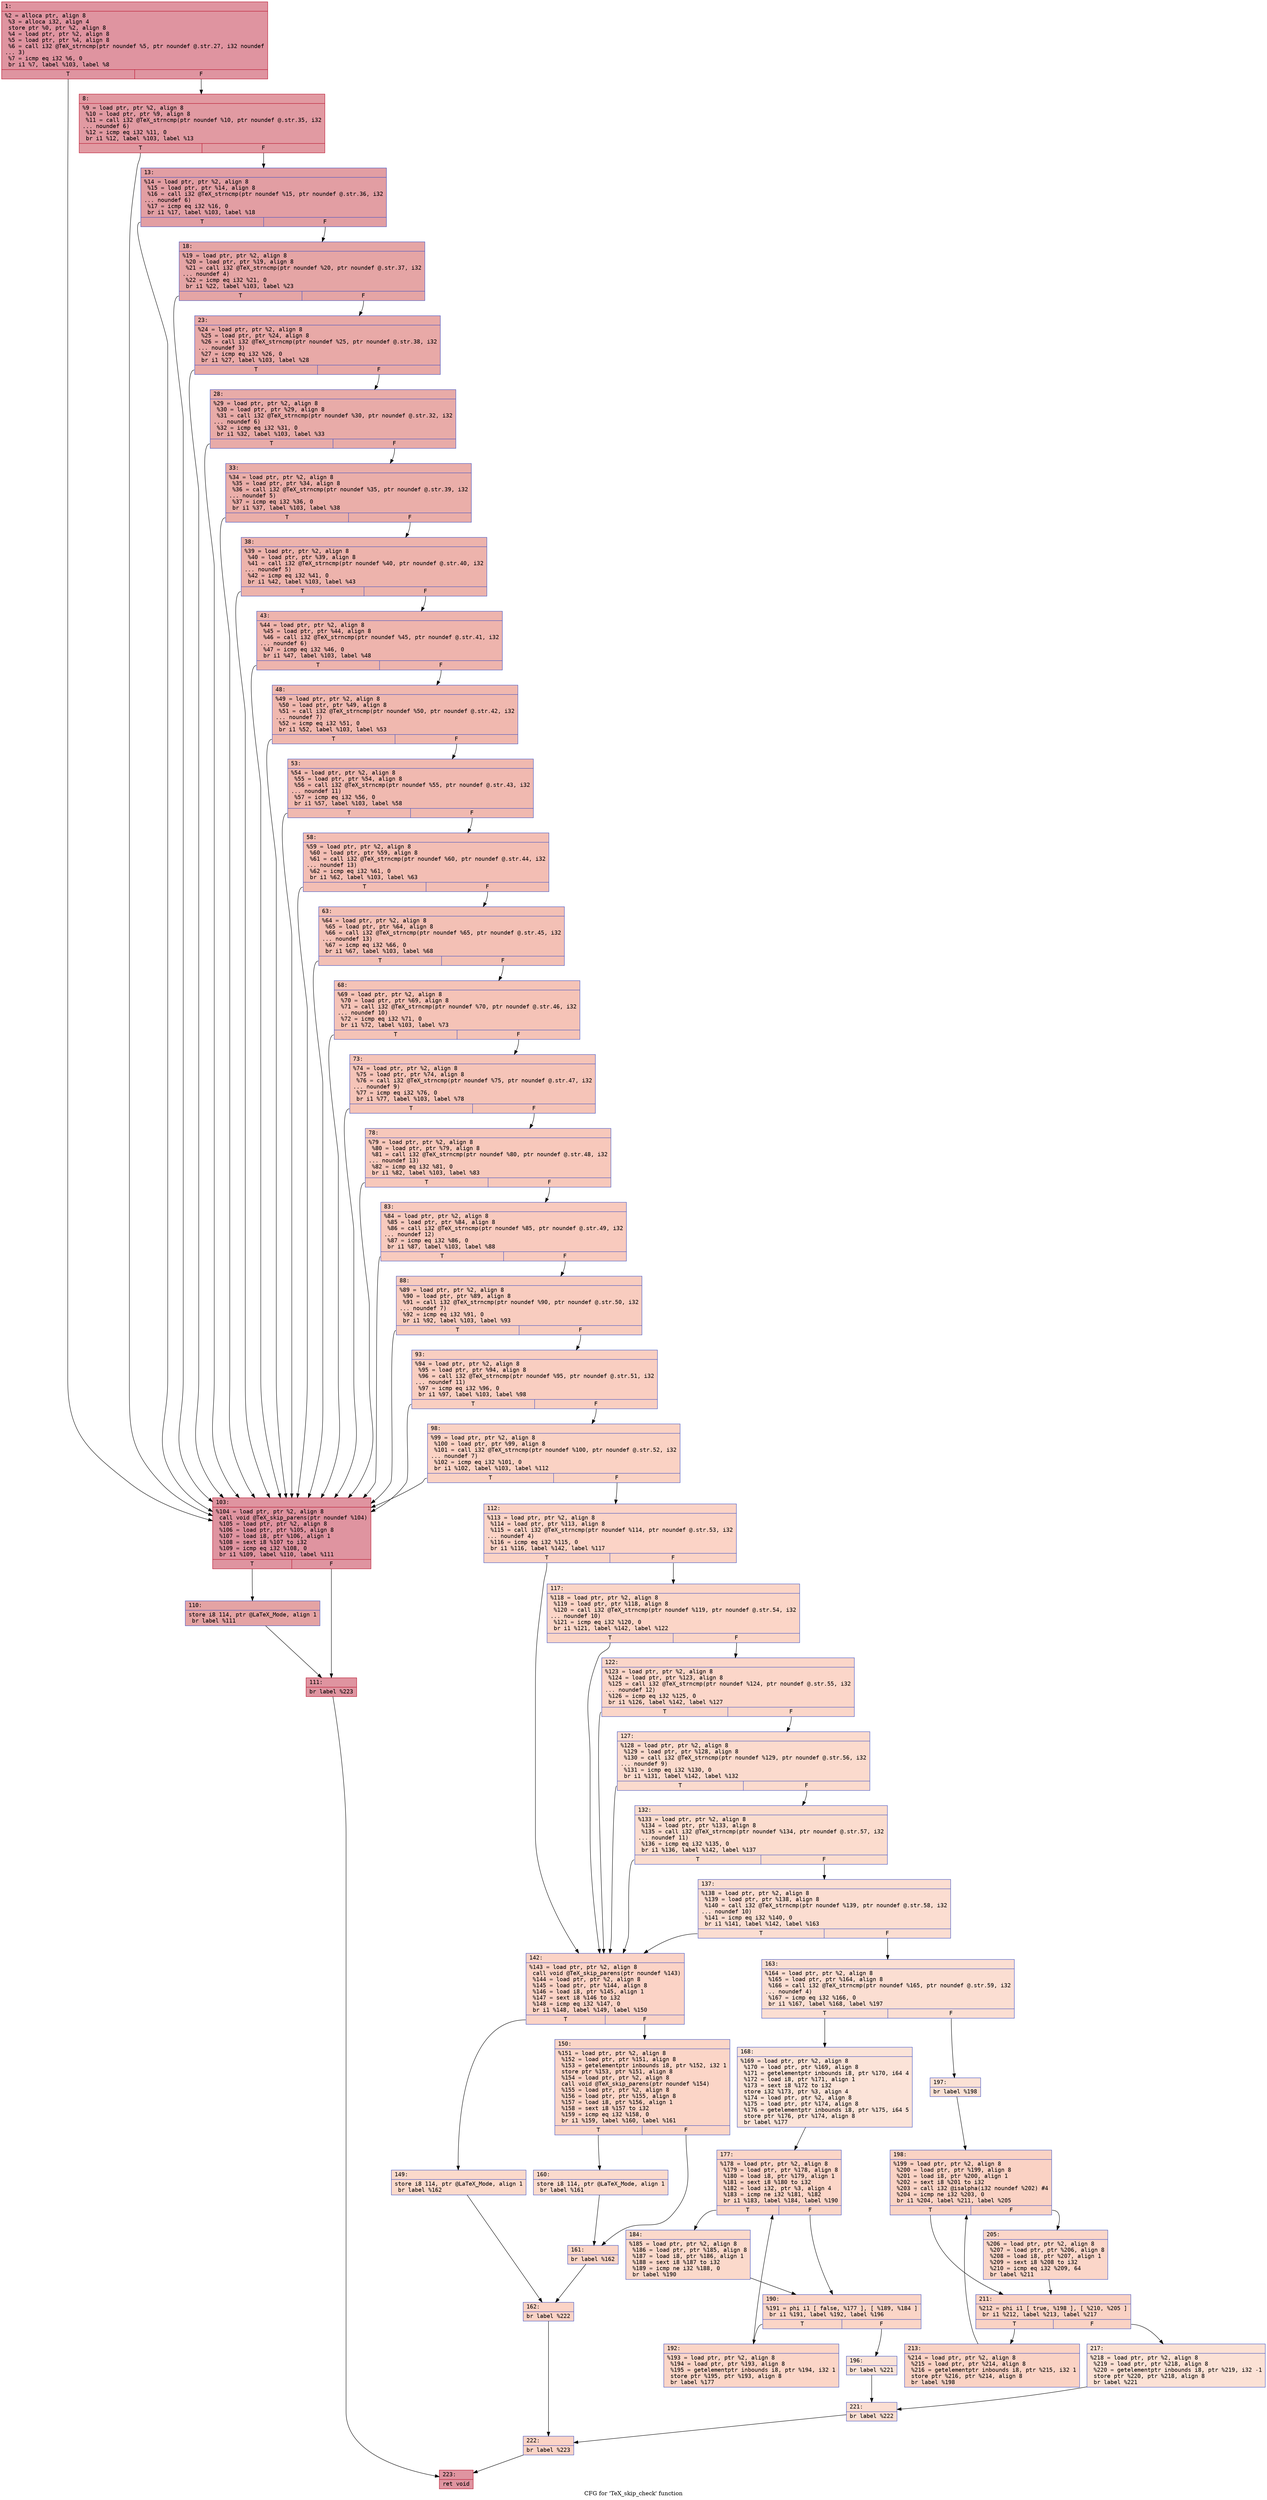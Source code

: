 digraph "CFG for 'TeX_skip_check' function" {
	label="CFG for 'TeX_skip_check' function";

	Node0x600001986030 [shape=record,color="#b70d28ff", style=filled, fillcolor="#b70d2870" fontname="Courier",label="{1:\l|  %2 = alloca ptr, align 8\l  %3 = alloca i32, align 4\l  store ptr %0, ptr %2, align 8\l  %4 = load ptr, ptr %2, align 8\l  %5 = load ptr, ptr %4, align 8\l  %6 = call i32 @TeX_strncmp(ptr noundef %5, ptr noundef @.str.27, i32 noundef\l... 3)\l  %7 = icmp eq i32 %6, 0\l  br i1 %7, label %103, label %8\l|{<s0>T|<s1>F}}"];
	Node0x600001986030:s0 -> Node0x600001986670[tooltip="1 -> 103\nProbability 37.50%" ];
	Node0x600001986030:s1 -> Node0x600001986080[tooltip="1 -> 8\nProbability 62.50%" ];
	Node0x600001986080 [shape=record,color="#b70d28ff", style=filled, fillcolor="#bb1b2c70" fontname="Courier",label="{8:\l|  %9 = load ptr, ptr %2, align 8\l  %10 = load ptr, ptr %9, align 8\l  %11 = call i32 @TeX_strncmp(ptr noundef %10, ptr noundef @.str.35, i32\l... noundef 6)\l  %12 = icmp eq i32 %11, 0\l  br i1 %12, label %103, label %13\l|{<s0>T|<s1>F}}"];
	Node0x600001986080:s0 -> Node0x600001986670[tooltip="8 -> 103\nProbability 37.50%" ];
	Node0x600001986080:s1 -> Node0x6000019860d0[tooltip="8 -> 13\nProbability 62.50%" ];
	Node0x6000019860d0 [shape=record,color="#3d50c3ff", style=filled, fillcolor="#be242e70" fontname="Courier",label="{13:\l|  %14 = load ptr, ptr %2, align 8\l  %15 = load ptr, ptr %14, align 8\l  %16 = call i32 @TeX_strncmp(ptr noundef %15, ptr noundef @.str.36, i32\l... noundef 6)\l  %17 = icmp eq i32 %16, 0\l  br i1 %17, label %103, label %18\l|{<s0>T|<s1>F}}"];
	Node0x6000019860d0:s0 -> Node0x600001986670[tooltip="13 -> 103\nProbability 37.50%" ];
	Node0x6000019860d0:s1 -> Node0x600001986120[tooltip="13 -> 18\nProbability 62.50%" ];
	Node0x600001986120 [shape=record,color="#3d50c3ff", style=filled, fillcolor="#c5333470" fontname="Courier",label="{18:\l|  %19 = load ptr, ptr %2, align 8\l  %20 = load ptr, ptr %19, align 8\l  %21 = call i32 @TeX_strncmp(ptr noundef %20, ptr noundef @.str.37, i32\l... noundef 4)\l  %22 = icmp eq i32 %21, 0\l  br i1 %22, label %103, label %23\l|{<s0>T|<s1>F}}"];
	Node0x600001986120:s0 -> Node0x600001986670[tooltip="18 -> 103\nProbability 37.50%" ];
	Node0x600001986120:s1 -> Node0x600001986170[tooltip="18 -> 23\nProbability 62.50%" ];
	Node0x600001986170 [shape=record,color="#3d50c3ff", style=filled, fillcolor="#ca3b3770" fontname="Courier",label="{23:\l|  %24 = load ptr, ptr %2, align 8\l  %25 = load ptr, ptr %24, align 8\l  %26 = call i32 @TeX_strncmp(ptr noundef %25, ptr noundef @.str.38, i32\l... noundef 3)\l  %27 = icmp eq i32 %26, 0\l  br i1 %27, label %103, label %28\l|{<s0>T|<s1>F}}"];
	Node0x600001986170:s0 -> Node0x600001986670[tooltip="23 -> 103\nProbability 37.50%" ];
	Node0x600001986170:s1 -> Node0x6000019861c0[tooltip="23 -> 28\nProbability 62.50%" ];
	Node0x6000019861c0 [shape=record,color="#3d50c3ff", style=filled, fillcolor="#cc403a70" fontname="Courier",label="{28:\l|  %29 = load ptr, ptr %2, align 8\l  %30 = load ptr, ptr %29, align 8\l  %31 = call i32 @TeX_strncmp(ptr noundef %30, ptr noundef @.str.32, i32\l... noundef 6)\l  %32 = icmp eq i32 %31, 0\l  br i1 %32, label %103, label %33\l|{<s0>T|<s1>F}}"];
	Node0x6000019861c0:s0 -> Node0x600001986670[tooltip="28 -> 103\nProbability 37.50%" ];
	Node0x6000019861c0:s1 -> Node0x600001986210[tooltip="28 -> 33\nProbability 62.50%" ];
	Node0x600001986210 [shape=record,color="#3d50c3ff", style=filled, fillcolor="#d0473d70" fontname="Courier",label="{33:\l|  %34 = load ptr, ptr %2, align 8\l  %35 = load ptr, ptr %34, align 8\l  %36 = call i32 @TeX_strncmp(ptr noundef %35, ptr noundef @.str.39, i32\l... noundef 5)\l  %37 = icmp eq i32 %36, 0\l  br i1 %37, label %103, label %38\l|{<s0>T|<s1>F}}"];
	Node0x600001986210:s0 -> Node0x600001986670[tooltip="33 -> 103\nProbability 37.50%" ];
	Node0x600001986210:s1 -> Node0x600001986260[tooltip="33 -> 38\nProbability 62.50%" ];
	Node0x600001986260 [shape=record,color="#3d50c3ff", style=filled, fillcolor="#d6524470" fontname="Courier",label="{38:\l|  %39 = load ptr, ptr %2, align 8\l  %40 = load ptr, ptr %39, align 8\l  %41 = call i32 @TeX_strncmp(ptr noundef %40, ptr noundef @.str.40, i32\l... noundef 5)\l  %42 = icmp eq i32 %41, 0\l  br i1 %42, label %103, label %43\l|{<s0>T|<s1>F}}"];
	Node0x600001986260:s0 -> Node0x600001986670[tooltip="38 -> 103\nProbability 37.50%" ];
	Node0x600001986260:s1 -> Node0x6000019862b0[tooltip="38 -> 43\nProbability 62.50%" ];
	Node0x6000019862b0 [shape=record,color="#3d50c3ff", style=filled, fillcolor="#d8564670" fontname="Courier",label="{43:\l|  %44 = load ptr, ptr %2, align 8\l  %45 = load ptr, ptr %44, align 8\l  %46 = call i32 @TeX_strncmp(ptr noundef %45, ptr noundef @.str.41, i32\l... noundef 6)\l  %47 = icmp eq i32 %46, 0\l  br i1 %47, label %103, label %48\l|{<s0>T|<s1>F}}"];
	Node0x6000019862b0:s0 -> Node0x600001986670[tooltip="43 -> 103\nProbability 37.50%" ];
	Node0x6000019862b0:s1 -> Node0x600001986300[tooltip="43 -> 48\nProbability 62.50%" ];
	Node0x600001986300 [shape=record,color="#3d50c3ff", style=filled, fillcolor="#dc5d4a70" fontname="Courier",label="{48:\l|  %49 = load ptr, ptr %2, align 8\l  %50 = load ptr, ptr %49, align 8\l  %51 = call i32 @TeX_strncmp(ptr noundef %50, ptr noundef @.str.42, i32\l... noundef 7)\l  %52 = icmp eq i32 %51, 0\l  br i1 %52, label %103, label %53\l|{<s0>T|<s1>F}}"];
	Node0x600001986300:s0 -> Node0x600001986670[tooltip="48 -> 103\nProbability 37.50%" ];
	Node0x600001986300:s1 -> Node0x600001986350[tooltip="48 -> 53\nProbability 62.50%" ];
	Node0x600001986350 [shape=record,color="#3d50c3ff", style=filled, fillcolor="#de614d70" fontname="Courier",label="{53:\l|  %54 = load ptr, ptr %2, align 8\l  %55 = load ptr, ptr %54, align 8\l  %56 = call i32 @TeX_strncmp(ptr noundef %55, ptr noundef @.str.43, i32\l... noundef 11)\l  %57 = icmp eq i32 %56, 0\l  br i1 %57, label %103, label %58\l|{<s0>T|<s1>F}}"];
	Node0x600001986350:s0 -> Node0x600001986670[tooltip="53 -> 103\nProbability 37.50%" ];
	Node0x600001986350:s1 -> Node0x6000019863a0[tooltip="53 -> 58\nProbability 62.50%" ];
	Node0x6000019863a0 [shape=record,color="#3d50c3ff", style=filled, fillcolor="#e36c5570" fontname="Courier",label="{58:\l|  %59 = load ptr, ptr %2, align 8\l  %60 = load ptr, ptr %59, align 8\l  %61 = call i32 @TeX_strncmp(ptr noundef %60, ptr noundef @.str.44, i32\l... noundef 13)\l  %62 = icmp eq i32 %61, 0\l  br i1 %62, label %103, label %63\l|{<s0>T|<s1>F}}"];
	Node0x6000019863a0:s0 -> Node0x600001986670[tooltip="58 -> 103\nProbability 37.50%" ];
	Node0x6000019863a0:s1 -> Node0x6000019863f0[tooltip="58 -> 63\nProbability 62.50%" ];
	Node0x6000019863f0 [shape=record,color="#3d50c3ff", style=filled, fillcolor="#e5705870" fontname="Courier",label="{63:\l|  %64 = load ptr, ptr %2, align 8\l  %65 = load ptr, ptr %64, align 8\l  %66 = call i32 @TeX_strncmp(ptr noundef %65, ptr noundef @.str.45, i32\l... noundef 13)\l  %67 = icmp eq i32 %66, 0\l  br i1 %67, label %103, label %68\l|{<s0>T|<s1>F}}"];
	Node0x6000019863f0:s0 -> Node0x600001986670[tooltip="63 -> 103\nProbability 37.50%" ];
	Node0x6000019863f0:s1 -> Node0x600001986440[tooltip="63 -> 68\nProbability 62.50%" ];
	Node0x600001986440 [shape=record,color="#3d50c3ff", style=filled, fillcolor="#e8765c70" fontname="Courier",label="{68:\l|  %69 = load ptr, ptr %2, align 8\l  %70 = load ptr, ptr %69, align 8\l  %71 = call i32 @TeX_strncmp(ptr noundef %70, ptr noundef @.str.46, i32\l... noundef 10)\l  %72 = icmp eq i32 %71, 0\l  br i1 %72, label %103, label %73\l|{<s0>T|<s1>F}}"];
	Node0x600001986440:s0 -> Node0x600001986670[tooltip="68 -> 103\nProbability 37.50%" ];
	Node0x600001986440:s1 -> Node0x600001986490[tooltip="68 -> 73\nProbability 62.50%" ];
	Node0x600001986490 [shape=record,color="#3d50c3ff", style=filled, fillcolor="#e97a5f70" fontname="Courier",label="{73:\l|  %74 = load ptr, ptr %2, align 8\l  %75 = load ptr, ptr %74, align 8\l  %76 = call i32 @TeX_strncmp(ptr noundef %75, ptr noundef @.str.47, i32\l... noundef 9)\l  %77 = icmp eq i32 %76, 0\l  br i1 %77, label %103, label %78\l|{<s0>T|<s1>F}}"];
	Node0x600001986490:s0 -> Node0x600001986670[tooltip="73 -> 103\nProbability 37.50%" ];
	Node0x600001986490:s1 -> Node0x6000019864e0[tooltip="73 -> 78\nProbability 62.50%" ];
	Node0x6000019864e0 [shape=record,color="#3d50c3ff", style=filled, fillcolor="#ed836670" fontname="Courier",label="{78:\l|  %79 = load ptr, ptr %2, align 8\l  %80 = load ptr, ptr %79, align 8\l  %81 = call i32 @TeX_strncmp(ptr noundef %80, ptr noundef @.str.48, i32\l... noundef 13)\l  %82 = icmp eq i32 %81, 0\l  br i1 %82, label %103, label %83\l|{<s0>T|<s1>F}}"];
	Node0x6000019864e0:s0 -> Node0x600001986670[tooltip="78 -> 103\nProbability 37.50%" ];
	Node0x6000019864e0:s1 -> Node0x600001986530[tooltip="78 -> 83\nProbability 62.50%" ];
	Node0x600001986530 [shape=record,color="#3d50c3ff", style=filled, fillcolor="#ef886b70" fontname="Courier",label="{83:\l|  %84 = load ptr, ptr %2, align 8\l  %85 = load ptr, ptr %84, align 8\l  %86 = call i32 @TeX_strncmp(ptr noundef %85, ptr noundef @.str.49, i32\l... noundef 12)\l  %87 = icmp eq i32 %86, 0\l  br i1 %87, label %103, label %88\l|{<s0>T|<s1>F}}"];
	Node0x600001986530:s0 -> Node0x600001986670[tooltip="83 -> 103\nProbability 37.50%" ];
	Node0x600001986530:s1 -> Node0x600001986580[tooltip="83 -> 88\nProbability 62.50%" ];
	Node0x600001986580 [shape=record,color="#3d50c3ff", style=filled, fillcolor="#f08b6e70" fontname="Courier",label="{88:\l|  %89 = load ptr, ptr %2, align 8\l  %90 = load ptr, ptr %89, align 8\l  %91 = call i32 @TeX_strncmp(ptr noundef %90, ptr noundef @.str.50, i32\l... noundef 7)\l  %92 = icmp eq i32 %91, 0\l  br i1 %92, label %103, label %93\l|{<s0>T|<s1>F}}"];
	Node0x600001986580:s0 -> Node0x600001986670[tooltip="88 -> 103\nProbability 37.50%" ];
	Node0x600001986580:s1 -> Node0x6000019865d0[tooltip="88 -> 93\nProbability 62.50%" ];
	Node0x6000019865d0 [shape=record,color="#3d50c3ff", style=filled, fillcolor="#f2907270" fontname="Courier",label="{93:\l|  %94 = load ptr, ptr %2, align 8\l  %95 = load ptr, ptr %94, align 8\l  %96 = call i32 @TeX_strncmp(ptr noundef %95, ptr noundef @.str.51, i32\l... noundef 11)\l  %97 = icmp eq i32 %96, 0\l  br i1 %97, label %103, label %98\l|{<s0>T|<s1>F}}"];
	Node0x6000019865d0:s0 -> Node0x600001986670[tooltip="93 -> 103\nProbability 37.50%" ];
	Node0x6000019865d0:s1 -> Node0x600001986620[tooltip="93 -> 98\nProbability 62.50%" ];
	Node0x600001986620 [shape=record,color="#3d50c3ff", style=filled, fillcolor="#f4987a70" fontname="Courier",label="{98:\l|  %99 = load ptr, ptr %2, align 8\l  %100 = load ptr, ptr %99, align 8\l  %101 = call i32 @TeX_strncmp(ptr noundef %100, ptr noundef @.str.52, i32\l... noundef 7)\l  %102 = icmp eq i32 %101, 0\l  br i1 %102, label %103, label %112\l|{<s0>T|<s1>F}}"];
	Node0x600001986620:s0 -> Node0x600001986670[tooltip="98 -> 103\nProbability 37.50%" ];
	Node0x600001986620:s1 -> Node0x600001986760[tooltip="98 -> 112\nProbability 62.50%" ];
	Node0x600001986670 [shape=record,color="#b70d28ff", style=filled, fillcolor="#b70d2870" fontname="Courier",label="{103:\l|  %104 = load ptr, ptr %2, align 8\l  call void @TeX_skip_parens(ptr noundef %104)\l  %105 = load ptr, ptr %2, align 8\l  %106 = load ptr, ptr %105, align 8\l  %107 = load i8, ptr %106, align 1\l  %108 = sext i8 %107 to i32\l  %109 = icmp eq i32 %108, 0\l  br i1 %109, label %110, label %111\l|{<s0>T|<s1>F}}"];
	Node0x600001986670:s0 -> Node0x6000019866c0[tooltip="103 -> 110\nProbability 37.50%" ];
	Node0x600001986670:s1 -> Node0x600001986710[tooltip="103 -> 111\nProbability 62.50%" ];
	Node0x6000019866c0 [shape=record,color="#3d50c3ff", style=filled, fillcolor="#c32e3170" fontname="Courier",label="{110:\l|  store i8 114, ptr @LaTeX_Mode, align 1\l  br label %111\l}"];
	Node0x6000019866c0 -> Node0x600001986710[tooltip="110 -> 111\nProbability 100.00%" ];
	Node0x600001986710 [shape=record,color="#b70d28ff", style=filled, fillcolor="#b70d2870" fontname="Courier",label="{111:\l|  br label %223\l}"];
	Node0x600001986710 -> Node0x600001986fd0[tooltip="111 -> 223\nProbability 100.00%" ];
	Node0x600001986760 [shape=record,color="#3d50c3ff", style=filled, fillcolor="#f59c7d70" fontname="Courier",label="{112:\l|  %113 = load ptr, ptr %2, align 8\l  %114 = load ptr, ptr %113, align 8\l  %115 = call i32 @TeX_strncmp(ptr noundef %114, ptr noundef @.str.53, i32\l... noundef 4)\l  %116 = icmp eq i32 %115, 0\l  br i1 %116, label %142, label %117\l|{<s0>T|<s1>F}}"];
	Node0x600001986760:s0 -> Node0x600001986940[tooltip="112 -> 142\nProbability 37.50%" ];
	Node0x600001986760:s1 -> Node0x6000019867b0[tooltip="112 -> 117\nProbability 62.50%" ];
	Node0x6000019867b0 [shape=record,color="#3d50c3ff", style=filled, fillcolor="#f5a08170" fontname="Courier",label="{117:\l|  %118 = load ptr, ptr %2, align 8\l  %119 = load ptr, ptr %118, align 8\l  %120 = call i32 @TeX_strncmp(ptr noundef %119, ptr noundef @.str.54, i32\l... noundef 10)\l  %121 = icmp eq i32 %120, 0\l  br i1 %121, label %142, label %122\l|{<s0>T|<s1>F}}"];
	Node0x6000019867b0:s0 -> Node0x600001986940[tooltip="117 -> 142\nProbability 37.50%" ];
	Node0x6000019867b0:s1 -> Node0x600001986800[tooltip="117 -> 122\nProbability 62.50%" ];
	Node0x600001986800 [shape=record,color="#3d50c3ff", style=filled, fillcolor="#f6a38570" fontname="Courier",label="{122:\l|  %123 = load ptr, ptr %2, align 8\l  %124 = load ptr, ptr %123, align 8\l  %125 = call i32 @TeX_strncmp(ptr noundef %124, ptr noundef @.str.55, i32\l... noundef 12)\l  %126 = icmp eq i32 %125, 0\l  br i1 %126, label %142, label %127\l|{<s0>T|<s1>F}}"];
	Node0x600001986800:s0 -> Node0x600001986940[tooltip="122 -> 142\nProbability 37.50%" ];
	Node0x600001986800:s1 -> Node0x600001986850[tooltip="122 -> 127\nProbability 62.50%" ];
	Node0x600001986850 [shape=record,color="#3d50c3ff", style=filled, fillcolor="#f7ac8e70" fontname="Courier",label="{127:\l|  %128 = load ptr, ptr %2, align 8\l  %129 = load ptr, ptr %128, align 8\l  %130 = call i32 @TeX_strncmp(ptr noundef %129, ptr noundef @.str.56, i32\l... noundef 9)\l  %131 = icmp eq i32 %130, 0\l  br i1 %131, label %142, label %132\l|{<s0>T|<s1>F}}"];
	Node0x600001986850:s0 -> Node0x600001986940[tooltip="127 -> 142\nProbability 37.50%" ];
	Node0x600001986850:s1 -> Node0x6000019868a0[tooltip="127 -> 132\nProbability 62.50%" ];
	Node0x6000019868a0 [shape=record,color="#3d50c3ff", style=filled, fillcolor="#f7af9170" fontname="Courier",label="{132:\l|  %133 = load ptr, ptr %2, align 8\l  %134 = load ptr, ptr %133, align 8\l  %135 = call i32 @TeX_strncmp(ptr noundef %134, ptr noundef @.str.57, i32\l... noundef 11)\l  %136 = icmp eq i32 %135, 0\l  br i1 %136, label %142, label %137\l|{<s0>T|<s1>F}}"];
	Node0x6000019868a0:s0 -> Node0x600001986940[tooltip="132 -> 142\nProbability 37.50%" ];
	Node0x6000019868a0:s1 -> Node0x6000019868f0[tooltip="132 -> 137\nProbability 62.50%" ];
	Node0x6000019868f0 [shape=record,color="#3d50c3ff", style=filled, fillcolor="#f7b39670" fontname="Courier",label="{137:\l|  %138 = load ptr, ptr %2, align 8\l  %139 = load ptr, ptr %138, align 8\l  %140 = call i32 @TeX_strncmp(ptr noundef %139, ptr noundef @.str.58, i32\l... noundef 10)\l  %141 = icmp eq i32 %140, 0\l  br i1 %141, label %142, label %163\l|{<s0>T|<s1>F}}"];
	Node0x6000019868f0:s0 -> Node0x600001986940[tooltip="137 -> 142\nProbability 37.50%" ];
	Node0x6000019868f0:s1 -> Node0x600001986b20[tooltip="137 -> 163\nProbability 62.50%" ];
	Node0x600001986940 [shape=record,color="#3d50c3ff", style=filled, fillcolor="#f59c7d70" fontname="Courier",label="{142:\l|  %143 = load ptr, ptr %2, align 8\l  call void @TeX_skip_parens(ptr noundef %143)\l  %144 = load ptr, ptr %2, align 8\l  %145 = load ptr, ptr %144, align 8\l  %146 = load i8, ptr %145, align 1\l  %147 = sext i8 %146 to i32\l  %148 = icmp eq i32 %147, 0\l  br i1 %148, label %149, label %150\l|{<s0>T|<s1>F}}"];
	Node0x600001986940:s0 -> Node0x600001986990[tooltip="142 -> 149\nProbability 37.50%" ];
	Node0x600001986940:s1 -> Node0x6000019869e0[tooltip="142 -> 150\nProbability 62.50%" ];
	Node0x600001986990 [shape=record,color="#3d50c3ff", style=filled, fillcolor="#f7a88970" fontname="Courier",label="{149:\l|  store i8 114, ptr @LaTeX_Mode, align 1\l  br label %162\l}"];
	Node0x600001986990 -> Node0x600001986ad0[tooltip="149 -> 162\nProbability 100.00%" ];
	Node0x6000019869e0 [shape=record,color="#3d50c3ff", style=filled, fillcolor="#f5a08170" fontname="Courier",label="{150:\l|  %151 = load ptr, ptr %2, align 8\l  %152 = load ptr, ptr %151, align 8\l  %153 = getelementptr inbounds i8, ptr %152, i32 1\l  store ptr %153, ptr %151, align 8\l  %154 = load ptr, ptr %2, align 8\l  call void @TeX_skip_parens(ptr noundef %154)\l  %155 = load ptr, ptr %2, align 8\l  %156 = load ptr, ptr %155, align 8\l  %157 = load i8, ptr %156, align 1\l  %158 = sext i8 %157 to i32\l  %159 = icmp eq i32 %158, 0\l  br i1 %159, label %160, label %161\l|{<s0>T|<s1>F}}"];
	Node0x6000019869e0:s0 -> Node0x600001986a30[tooltip="150 -> 160\nProbability 37.50%" ];
	Node0x6000019869e0:s1 -> Node0x600001986a80[tooltip="150 -> 161\nProbability 62.50%" ];
	Node0x600001986a30 [shape=record,color="#3d50c3ff", style=filled, fillcolor="#f7ac8e70" fontname="Courier",label="{160:\l|  store i8 114, ptr @LaTeX_Mode, align 1\l  br label %161\l}"];
	Node0x600001986a30 -> Node0x600001986a80[tooltip="160 -> 161\nProbability 100.00%" ];
	Node0x600001986a80 [shape=record,color="#3d50c3ff", style=filled, fillcolor="#f5a08170" fontname="Courier",label="{161:\l|  br label %162\l}"];
	Node0x600001986a80 -> Node0x600001986ad0[tooltip="161 -> 162\nProbability 100.00%" ];
	Node0x600001986ad0 [shape=record,color="#3d50c3ff", style=filled, fillcolor="#f59c7d70" fontname="Courier",label="{162:\l|  br label %222\l}"];
	Node0x600001986ad0 -> Node0x600001986f80[tooltip="162 -> 222\nProbability 100.00%" ];
	Node0x600001986b20 [shape=record,color="#3d50c3ff", style=filled, fillcolor="#f7b59970" fontname="Courier",label="{163:\l|  %164 = load ptr, ptr %2, align 8\l  %165 = load ptr, ptr %164, align 8\l  %166 = call i32 @TeX_strncmp(ptr noundef %165, ptr noundef @.str.59, i32\l... noundef 4)\l  %167 = icmp eq i32 %166, 0\l  br i1 %167, label %168, label %197\l|{<s0>T|<s1>F}}"];
	Node0x600001986b20:s0 -> Node0x600001986b70[tooltip="163 -> 168\nProbability 37.50%" ];
	Node0x600001986b20:s1 -> Node0x600001986d50[tooltip="163 -> 197\nProbability 62.50%" ];
	Node0x600001986b70 [shape=record,color="#3d50c3ff", style=filled, fillcolor="#f6bfa670" fontname="Courier",label="{168:\l|  %169 = load ptr, ptr %2, align 8\l  %170 = load ptr, ptr %169, align 8\l  %171 = getelementptr inbounds i8, ptr %170, i64 4\l  %172 = load i8, ptr %171, align 1\l  %173 = sext i8 %172 to i32\l  store i32 %173, ptr %3, align 4\l  %174 = load ptr, ptr %2, align 8\l  %175 = load ptr, ptr %174, align 8\l  %176 = getelementptr inbounds i8, ptr %175, i64 5\l  store ptr %176, ptr %174, align 8\l  br label %177\l}"];
	Node0x600001986b70 -> Node0x600001986bc0[tooltip="168 -> 177\nProbability 100.00%" ];
	Node0x600001986bc0 [shape=record,color="#3d50c3ff", style=filled, fillcolor="#f5a08170" fontname="Courier",label="{177:\l|  %178 = load ptr, ptr %2, align 8\l  %179 = load ptr, ptr %178, align 8\l  %180 = load i8, ptr %179, align 1\l  %181 = sext i8 %180 to i32\l  %182 = load i32, ptr %3, align 4\l  %183 = icmp ne i32 %181, %182\l  br i1 %183, label %184, label %190\l|{<s0>T|<s1>F}}"];
	Node0x600001986bc0:s0 -> Node0x600001986c10[tooltip="177 -> 184\nProbability 50.00%" ];
	Node0x600001986bc0:s1 -> Node0x600001986c60[tooltip="177 -> 190\nProbability 50.00%" ];
	Node0x600001986c10 [shape=record,color="#3d50c3ff", style=filled, fillcolor="#f7a88970" fontname="Courier",label="{184:\l|  %185 = load ptr, ptr %2, align 8\l  %186 = load ptr, ptr %185, align 8\l  %187 = load i8, ptr %186, align 1\l  %188 = sext i8 %187 to i32\l  %189 = icmp ne i32 %188, 0\l  br label %190\l}"];
	Node0x600001986c10 -> Node0x600001986c60[tooltip="184 -> 190\nProbability 100.00%" ];
	Node0x600001986c60 [shape=record,color="#3d50c3ff", style=filled, fillcolor="#f5a08170" fontname="Courier",label="{190:\l|  %191 = phi i1 [ false, %177 ], [ %189, %184 ]\l  br i1 %191, label %192, label %196\l|{<s0>T|<s1>F}}"];
	Node0x600001986c60:s0 -> Node0x600001986cb0[tooltip="190 -> 192\nProbability 96.88%" ];
	Node0x600001986c60:s1 -> Node0x600001986d00[tooltip="190 -> 196\nProbability 3.12%" ];
	Node0x600001986cb0 [shape=record,color="#3d50c3ff", style=filled, fillcolor="#f5a08170" fontname="Courier",label="{192:\l|  %193 = load ptr, ptr %2, align 8\l  %194 = load ptr, ptr %193, align 8\l  %195 = getelementptr inbounds i8, ptr %194, i32 1\l  store ptr %195, ptr %193, align 8\l  br label %177\l}"];
	Node0x600001986cb0 -> Node0x600001986bc0[tooltip="192 -> 177\nProbability 100.00%" ];
	Node0x600001986d00 [shape=record,color="#3d50c3ff", style=filled, fillcolor="#f6bfa670" fontname="Courier",label="{196:\l|  br label %221\l}"];
	Node0x600001986d00 -> Node0x600001986f30[tooltip="196 -> 221\nProbability 100.00%" ];
	Node0x600001986d50 [shape=record,color="#3d50c3ff", style=filled, fillcolor="#f7bca170" fontname="Courier",label="{197:\l|  br label %198\l}"];
	Node0x600001986d50 -> Node0x600001986da0[tooltip="197 -> 198\nProbability 100.00%" ];
	Node0x600001986da0 [shape=record,color="#3d50c3ff", style=filled, fillcolor="#f4987a70" fontname="Courier",label="{198:\l|  %199 = load ptr, ptr %2, align 8\l  %200 = load ptr, ptr %199, align 8\l  %201 = load i8, ptr %200, align 1\l  %202 = sext i8 %201 to i32\l  %203 = call i32 @isalpha(i32 noundef %202) #4\l  %204 = icmp ne i32 %203, 0\l  br i1 %204, label %211, label %205\l|{<s0>T|<s1>F}}"];
	Node0x600001986da0:s0 -> Node0x600001986e40[tooltip="198 -> 211\nProbability 62.50%" ];
	Node0x600001986da0:s1 -> Node0x600001986df0[tooltip="198 -> 205\nProbability 37.50%" ];
	Node0x600001986df0 [shape=record,color="#3d50c3ff", style=filled, fillcolor="#f6a38570" fontname="Courier",label="{205:\l|  %206 = load ptr, ptr %2, align 8\l  %207 = load ptr, ptr %206, align 8\l  %208 = load i8, ptr %207, align 1\l  %209 = sext i8 %208 to i32\l  %210 = icmp eq i32 %209, 64\l  br label %211\l}"];
	Node0x600001986df0 -> Node0x600001986e40[tooltip="205 -> 211\nProbability 100.00%" ];
	Node0x600001986e40 [shape=record,color="#3d50c3ff", style=filled, fillcolor="#f4987a70" fontname="Courier",label="{211:\l|  %212 = phi i1 [ true, %198 ], [ %210, %205 ]\l  br i1 %212, label %213, label %217\l|{<s0>T|<s1>F}}"];
	Node0x600001986e40:s0 -> Node0x600001986e90[tooltip="211 -> 213\nProbability 96.88%" ];
	Node0x600001986e40:s1 -> Node0x600001986ee0[tooltip="211 -> 217\nProbability 3.12%" ];
	Node0x600001986e90 [shape=record,color="#3d50c3ff", style=filled, fillcolor="#f4987a70" fontname="Courier",label="{213:\l|  %214 = load ptr, ptr %2, align 8\l  %215 = load ptr, ptr %214, align 8\l  %216 = getelementptr inbounds i8, ptr %215, i32 1\l  store ptr %216, ptr %214, align 8\l  br label %198\l}"];
	Node0x600001986e90 -> Node0x600001986da0[tooltip="213 -> 198\nProbability 100.00%" ];
	Node0x600001986ee0 [shape=record,color="#3d50c3ff", style=filled, fillcolor="#f7bca170" fontname="Courier",label="{217:\l|  %218 = load ptr, ptr %2, align 8\l  %219 = load ptr, ptr %218, align 8\l  %220 = getelementptr inbounds i8, ptr %219, i32 -1\l  store ptr %220, ptr %218, align 8\l  br label %221\l}"];
	Node0x600001986ee0 -> Node0x600001986f30[tooltip="217 -> 221\nProbability 100.00%" ];
	Node0x600001986f30 [shape=record,color="#3d50c3ff", style=filled, fillcolor="#f7b59970" fontname="Courier",label="{221:\l|  br label %222\l}"];
	Node0x600001986f30 -> Node0x600001986f80[tooltip="221 -> 222\nProbability 100.00%" ];
	Node0x600001986f80 [shape=record,color="#3d50c3ff", style=filled, fillcolor="#f59c7d70" fontname="Courier",label="{222:\l|  br label %223\l}"];
	Node0x600001986f80 -> Node0x600001986fd0[tooltip="222 -> 223\nProbability 100.00%" ];
	Node0x600001986fd0 [shape=record,color="#b70d28ff", style=filled, fillcolor="#b70d2870" fontname="Courier",label="{223:\l|  ret void\l}"];
}

